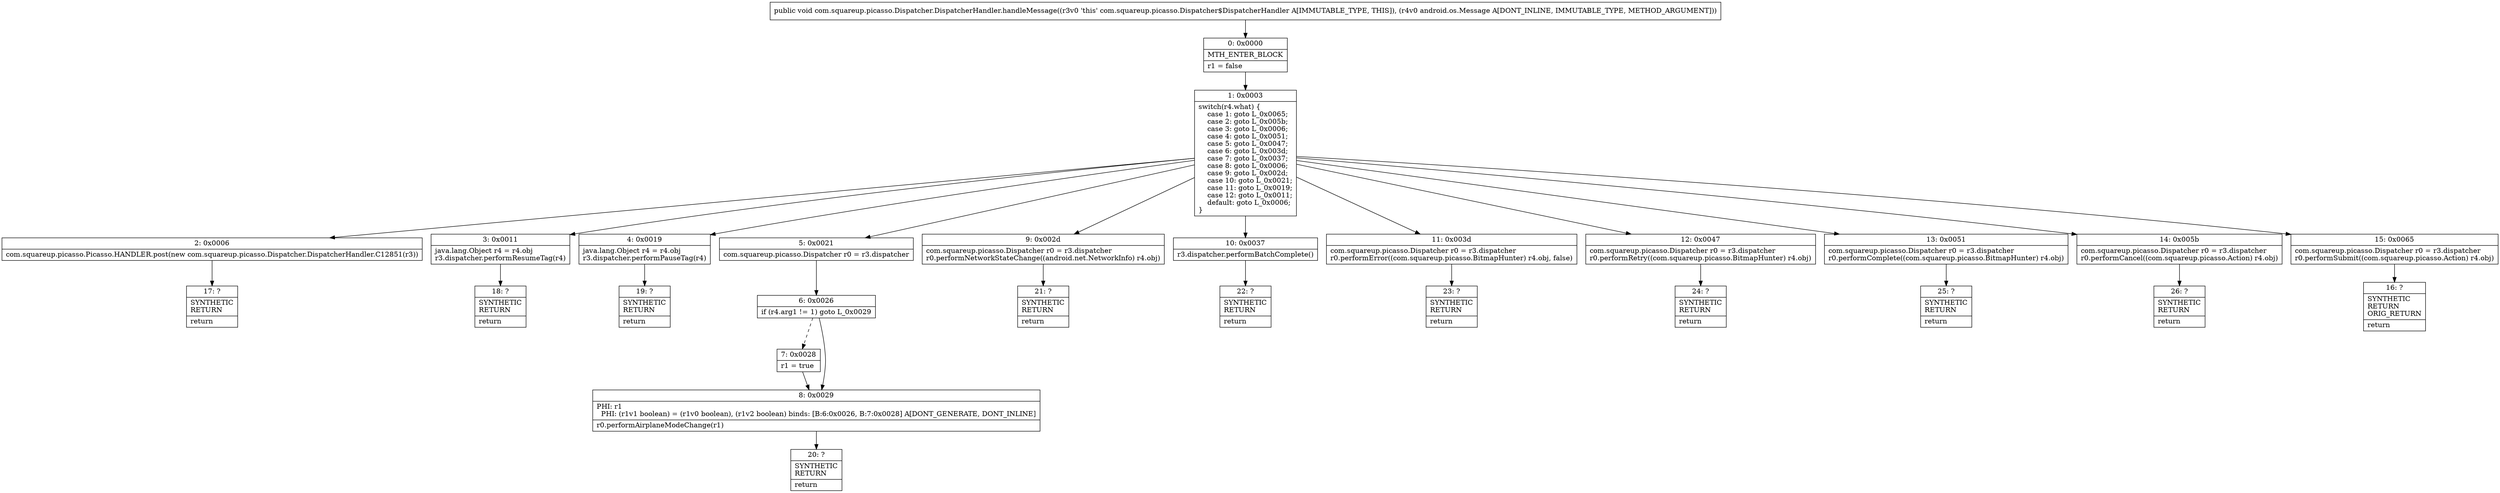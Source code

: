 digraph "CFG forcom.squareup.picasso.Dispatcher.DispatcherHandler.handleMessage(Landroid\/os\/Message;)V" {
Node_0 [shape=record,label="{0\:\ 0x0000|MTH_ENTER_BLOCK\l|r1 = false\l}"];
Node_1 [shape=record,label="{1\:\ 0x0003|switch(r4.what) \{\l    case 1: goto L_0x0065;\l    case 2: goto L_0x005b;\l    case 3: goto L_0x0006;\l    case 4: goto L_0x0051;\l    case 5: goto L_0x0047;\l    case 6: goto L_0x003d;\l    case 7: goto L_0x0037;\l    case 8: goto L_0x0006;\l    case 9: goto L_0x002d;\l    case 10: goto L_0x0021;\l    case 11: goto L_0x0019;\l    case 12: goto L_0x0011;\l    default: goto L_0x0006;\l\}\l}"];
Node_2 [shape=record,label="{2\:\ 0x0006|com.squareup.picasso.Picasso.HANDLER.post(new com.squareup.picasso.Dispatcher.DispatcherHandler.C12851(r3))\l}"];
Node_3 [shape=record,label="{3\:\ 0x0011|java.lang.Object r4 = r4.obj\lr3.dispatcher.performResumeTag(r4)\l}"];
Node_4 [shape=record,label="{4\:\ 0x0019|java.lang.Object r4 = r4.obj\lr3.dispatcher.performPauseTag(r4)\l}"];
Node_5 [shape=record,label="{5\:\ 0x0021|com.squareup.picasso.Dispatcher r0 = r3.dispatcher\l}"];
Node_6 [shape=record,label="{6\:\ 0x0026|if (r4.arg1 != 1) goto L_0x0029\l}"];
Node_7 [shape=record,label="{7\:\ 0x0028|r1 = true\l}"];
Node_8 [shape=record,label="{8\:\ 0x0029|PHI: r1 \l  PHI: (r1v1 boolean) = (r1v0 boolean), (r1v2 boolean) binds: [B:6:0x0026, B:7:0x0028] A[DONT_GENERATE, DONT_INLINE]\l|r0.performAirplaneModeChange(r1)\l}"];
Node_9 [shape=record,label="{9\:\ 0x002d|com.squareup.picasso.Dispatcher r0 = r3.dispatcher\lr0.performNetworkStateChange((android.net.NetworkInfo) r4.obj)\l}"];
Node_10 [shape=record,label="{10\:\ 0x0037|r3.dispatcher.performBatchComplete()\l}"];
Node_11 [shape=record,label="{11\:\ 0x003d|com.squareup.picasso.Dispatcher r0 = r3.dispatcher\lr0.performError((com.squareup.picasso.BitmapHunter) r4.obj, false)\l}"];
Node_12 [shape=record,label="{12\:\ 0x0047|com.squareup.picasso.Dispatcher r0 = r3.dispatcher\lr0.performRetry((com.squareup.picasso.BitmapHunter) r4.obj)\l}"];
Node_13 [shape=record,label="{13\:\ 0x0051|com.squareup.picasso.Dispatcher r0 = r3.dispatcher\lr0.performComplete((com.squareup.picasso.BitmapHunter) r4.obj)\l}"];
Node_14 [shape=record,label="{14\:\ 0x005b|com.squareup.picasso.Dispatcher r0 = r3.dispatcher\lr0.performCancel((com.squareup.picasso.Action) r4.obj)\l}"];
Node_15 [shape=record,label="{15\:\ 0x0065|com.squareup.picasso.Dispatcher r0 = r3.dispatcher\lr0.performSubmit((com.squareup.picasso.Action) r4.obj)\l}"];
Node_16 [shape=record,label="{16\:\ ?|SYNTHETIC\lRETURN\lORIG_RETURN\l|return\l}"];
Node_17 [shape=record,label="{17\:\ ?|SYNTHETIC\lRETURN\l|return\l}"];
Node_18 [shape=record,label="{18\:\ ?|SYNTHETIC\lRETURN\l|return\l}"];
Node_19 [shape=record,label="{19\:\ ?|SYNTHETIC\lRETURN\l|return\l}"];
Node_20 [shape=record,label="{20\:\ ?|SYNTHETIC\lRETURN\l|return\l}"];
Node_21 [shape=record,label="{21\:\ ?|SYNTHETIC\lRETURN\l|return\l}"];
Node_22 [shape=record,label="{22\:\ ?|SYNTHETIC\lRETURN\l|return\l}"];
Node_23 [shape=record,label="{23\:\ ?|SYNTHETIC\lRETURN\l|return\l}"];
Node_24 [shape=record,label="{24\:\ ?|SYNTHETIC\lRETURN\l|return\l}"];
Node_25 [shape=record,label="{25\:\ ?|SYNTHETIC\lRETURN\l|return\l}"];
Node_26 [shape=record,label="{26\:\ ?|SYNTHETIC\lRETURN\l|return\l}"];
MethodNode[shape=record,label="{public void com.squareup.picasso.Dispatcher.DispatcherHandler.handleMessage((r3v0 'this' com.squareup.picasso.Dispatcher$DispatcherHandler A[IMMUTABLE_TYPE, THIS]), (r4v0 android.os.Message A[DONT_INLINE, IMMUTABLE_TYPE, METHOD_ARGUMENT])) }"];
MethodNode -> Node_0;
Node_0 -> Node_1;
Node_1 -> Node_2;
Node_1 -> Node_3;
Node_1 -> Node_4;
Node_1 -> Node_5;
Node_1 -> Node_9;
Node_1 -> Node_10;
Node_1 -> Node_11;
Node_1 -> Node_12;
Node_1 -> Node_13;
Node_1 -> Node_14;
Node_1 -> Node_15;
Node_2 -> Node_17;
Node_3 -> Node_18;
Node_4 -> Node_19;
Node_5 -> Node_6;
Node_6 -> Node_7[style=dashed];
Node_6 -> Node_8;
Node_7 -> Node_8;
Node_8 -> Node_20;
Node_9 -> Node_21;
Node_10 -> Node_22;
Node_11 -> Node_23;
Node_12 -> Node_24;
Node_13 -> Node_25;
Node_14 -> Node_26;
Node_15 -> Node_16;
}

